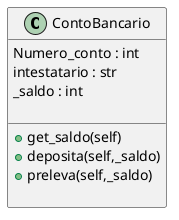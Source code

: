 @startuml a

class ContoBancario {
    Numero_conto : int
    intestatario : str
    _saldo : int

    __
    +get_saldo(self)
    +deposita(self,_saldo)
    +preleva(self,_saldo)

}
@enduml